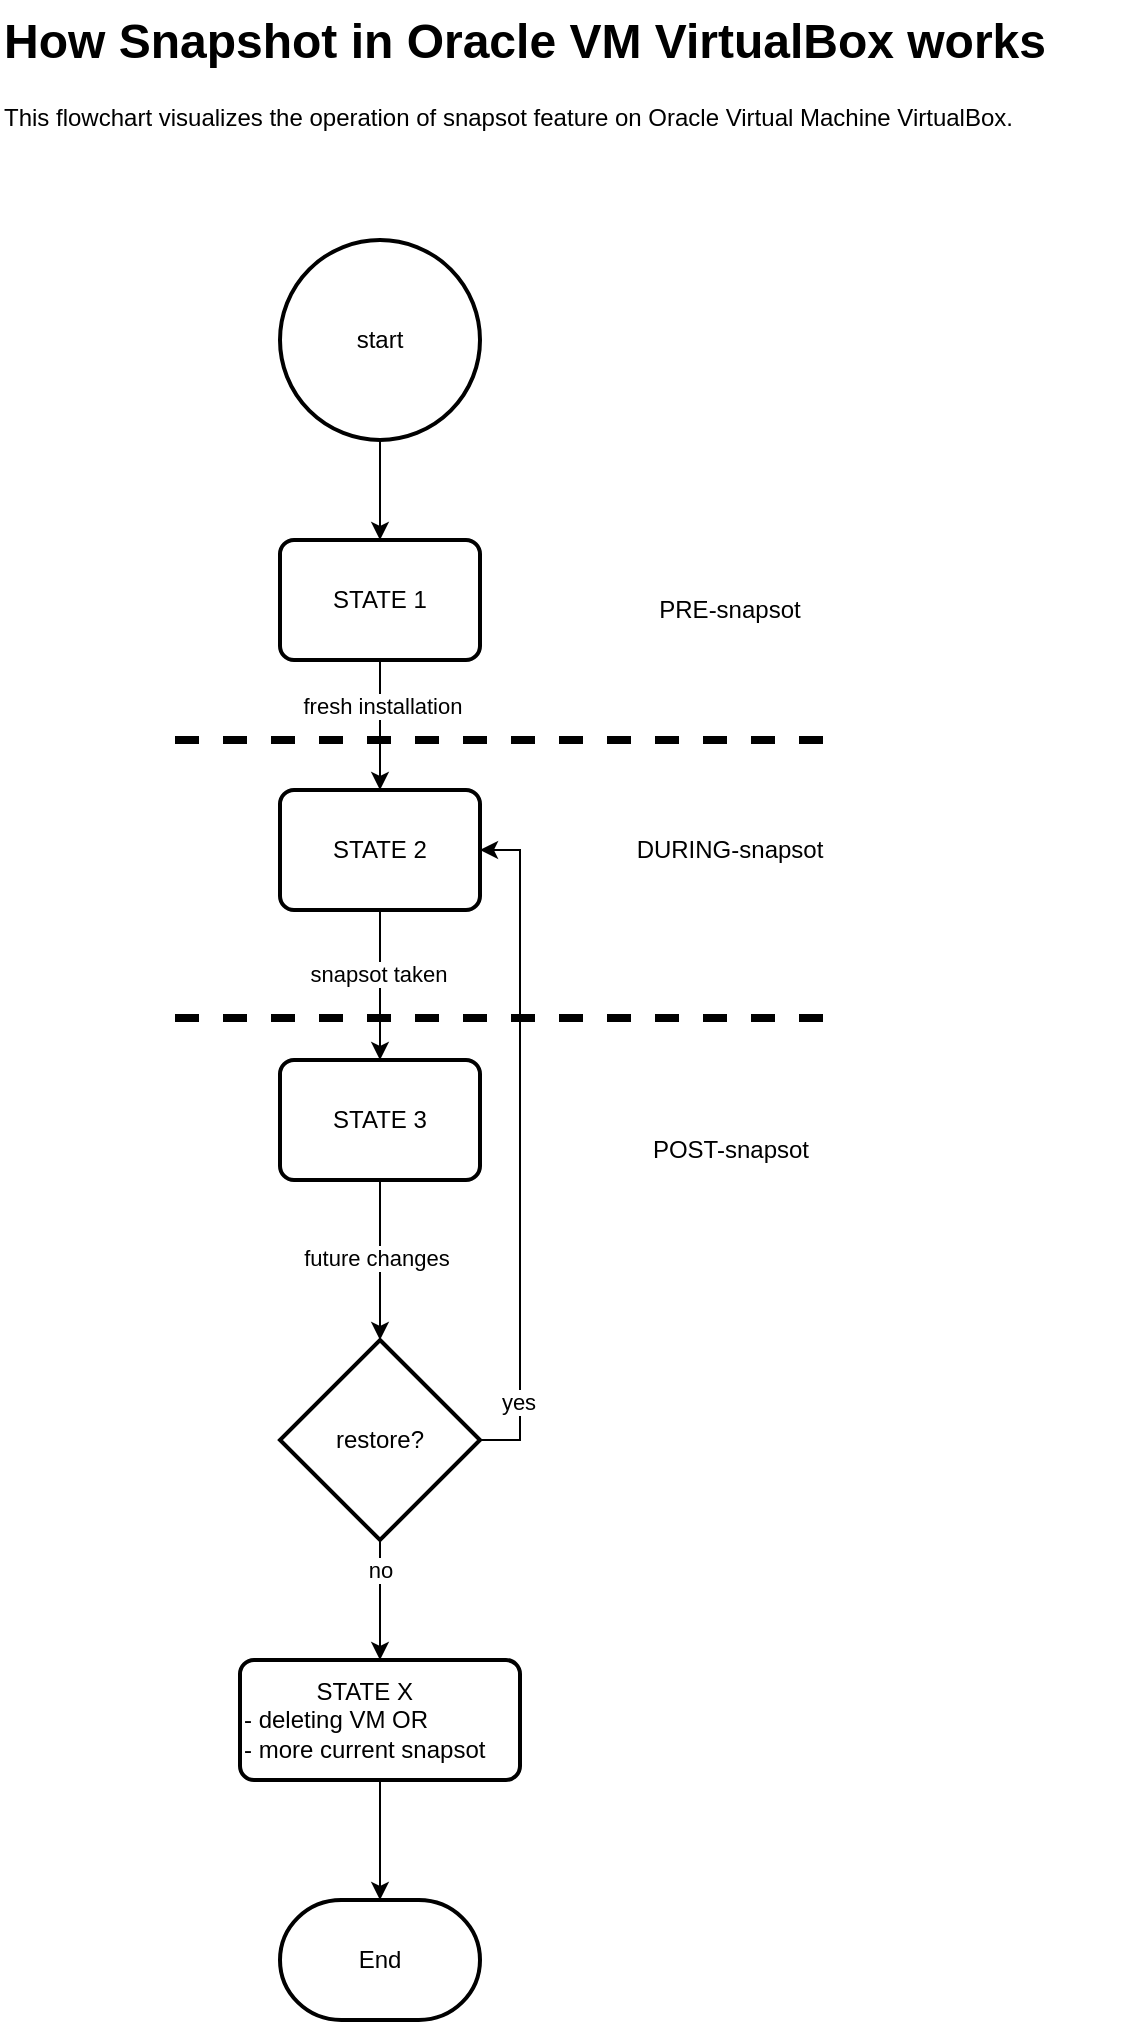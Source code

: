 <mxfile version="26.1.0" pages="2">
  <diagram name="Oracle VirtualBox snapshot" id="Rl22nojB6Xttbjnxy_bW">
    <mxGraphModel dx="931" dy="609" grid="1" gridSize="10" guides="1" tooltips="1" connect="1" arrows="1" fold="1" page="1" pageScale="1" pageWidth="850" pageHeight="1100" math="0" shadow="0">
      <root>
        <mxCell id="0" />
        <mxCell id="1" parent="0" />
        <mxCell id="eUQJTLkNMrvtOKzA322Z-4" style="edgeStyle=orthogonalEdgeStyle;rounded=0;orthogonalLoop=1;jettySize=auto;html=1;exitX=0.5;exitY=1;exitDx=0;exitDy=0;entryX=0.5;entryY=0;entryDx=0;entryDy=0;" edge="1" parent="1" source="eUQJTLkNMrvtOKzA322Z-1" target="eUQJTLkNMrvtOKzA322Z-3">
          <mxGeometry relative="1" as="geometry" />
        </mxCell>
        <mxCell id="eUQJTLkNMrvtOKzA322Z-13" value="snapsot taken" style="edgeLabel;html=1;align=center;verticalAlign=middle;resizable=0;points=[];" vertex="1" connectable="0" parent="eUQJTLkNMrvtOKzA322Z-4">
          <mxGeometry x="-0.16" y="-1" relative="1" as="geometry">
            <mxPoint as="offset" />
          </mxGeometry>
        </mxCell>
        <mxCell id="eUQJTLkNMrvtOKzA322Z-1" value="STATE 2" style="rounded=1;whiteSpace=wrap;html=1;absoluteArcSize=1;arcSize=14;strokeWidth=2;" vertex="1" parent="1">
          <mxGeometry x="180" y="435" width="100" height="60" as="geometry" />
        </mxCell>
        <mxCell id="eUQJTLkNMrvtOKzA322Z-3" value="STATE 3" style="rounded=1;whiteSpace=wrap;html=1;absoluteArcSize=1;arcSize=14;strokeWidth=2;" vertex="1" parent="1">
          <mxGeometry x="180" y="570" width="100" height="60" as="geometry" />
        </mxCell>
        <mxCell id="eUQJTLkNMrvtOKzA322Z-20" style="edgeStyle=orthogonalEdgeStyle;rounded=0;orthogonalLoop=1;jettySize=auto;html=1;exitX=1;exitY=0.5;exitDx=0;exitDy=0;exitPerimeter=0;entryX=1;entryY=0.5;entryDx=0;entryDy=0;" edge="1" parent="1" source="eUQJTLkNMrvtOKzA322Z-5" target="eUQJTLkNMrvtOKzA322Z-1">
          <mxGeometry relative="1" as="geometry" />
        </mxCell>
        <mxCell id="eUQJTLkNMrvtOKzA322Z-21" value="yes" style="edgeLabel;html=1;align=center;verticalAlign=middle;resizable=0;points=[];" vertex="1" connectable="0" parent="eUQJTLkNMrvtOKzA322Z-20">
          <mxGeometry x="-0.764" y="1" relative="1" as="geometry">
            <mxPoint as="offset" />
          </mxGeometry>
        </mxCell>
        <mxCell id="eUQJTLkNMrvtOKzA322Z-25" style="edgeStyle=orthogonalEdgeStyle;rounded=0;orthogonalLoop=1;jettySize=auto;html=1;exitX=0.5;exitY=1;exitDx=0;exitDy=0;exitPerimeter=0;entryX=0.5;entryY=0;entryDx=0;entryDy=0;" edge="1" parent="1" source="eUQJTLkNMrvtOKzA322Z-5" target="eUQJTLkNMrvtOKzA322Z-24">
          <mxGeometry relative="1" as="geometry" />
        </mxCell>
        <mxCell id="eUQJTLkNMrvtOKzA322Z-26" value="no" style="edgeLabel;html=1;align=center;verticalAlign=middle;resizable=0;points=[];" vertex="1" connectable="0" parent="eUQJTLkNMrvtOKzA322Z-25">
          <mxGeometry x="-0.523" relative="1" as="geometry">
            <mxPoint as="offset" />
          </mxGeometry>
        </mxCell>
        <mxCell id="eUQJTLkNMrvtOKzA322Z-5" value="restore?" style="strokeWidth=2;html=1;shape=mxgraph.flowchart.decision;whiteSpace=wrap;" vertex="1" parent="1">
          <mxGeometry x="180" y="710" width="100" height="100" as="geometry" />
        </mxCell>
        <mxCell id="eUQJTLkNMrvtOKzA322Z-6" style="edgeStyle=orthogonalEdgeStyle;rounded=0;orthogonalLoop=1;jettySize=auto;html=1;exitX=0.5;exitY=1;exitDx=0;exitDy=0;entryX=0.5;entryY=0;entryDx=0;entryDy=0;entryPerimeter=0;" edge="1" parent="1" source="eUQJTLkNMrvtOKzA322Z-3" target="eUQJTLkNMrvtOKzA322Z-5">
          <mxGeometry relative="1" as="geometry" />
        </mxCell>
        <mxCell id="eUQJTLkNMrvtOKzA322Z-14" value="future changes" style="edgeLabel;html=1;align=center;verticalAlign=middle;resizable=0;points=[];" vertex="1" connectable="0" parent="eUQJTLkNMrvtOKzA322Z-6">
          <mxGeometry x="-0.02" y="-2" relative="1" as="geometry">
            <mxPoint as="offset" />
          </mxGeometry>
        </mxCell>
        <mxCell id="eUQJTLkNMrvtOKzA322Z-9" value="" style="endArrow=none;dashed=1;html=1;rounded=0;strokeWidth=4;" edge="1" parent="1">
          <mxGeometry width="50" height="50" relative="1" as="geometry">
            <mxPoint x="127.5" y="410" as="sourcePoint" />
            <mxPoint x="457.5" y="410" as="targetPoint" />
          </mxGeometry>
        </mxCell>
        <mxCell id="eUQJTLkNMrvtOKzA322Z-11" style="edgeStyle=orthogonalEdgeStyle;rounded=0;orthogonalLoop=1;jettySize=auto;html=1;exitX=0.5;exitY=1;exitDx=0;exitDy=0;entryX=0.5;entryY=0;entryDx=0;entryDy=0;" edge="1" parent="1" source="eUQJTLkNMrvtOKzA322Z-10" target="eUQJTLkNMrvtOKzA322Z-1">
          <mxGeometry relative="1" as="geometry" />
        </mxCell>
        <mxCell id="eUQJTLkNMrvtOKzA322Z-12" value="fresh installation" style="edgeLabel;html=1;align=center;verticalAlign=middle;resizable=0;points=[];" vertex="1" connectable="0" parent="eUQJTLkNMrvtOKzA322Z-11">
          <mxGeometry x="-0.3" y="1" relative="1" as="geometry">
            <mxPoint as="offset" />
          </mxGeometry>
        </mxCell>
        <mxCell id="eUQJTLkNMrvtOKzA322Z-10" value="STATE 1" style="rounded=1;whiteSpace=wrap;html=1;absoluteArcSize=1;arcSize=14;strokeWidth=2;" vertex="1" parent="1">
          <mxGeometry x="180" y="310" width="100" height="60" as="geometry" />
        </mxCell>
        <mxCell id="eUQJTLkNMrvtOKzA322Z-15" value="" style="endArrow=none;dashed=1;html=1;rounded=0;strokeWidth=4;" edge="1" parent="1">
          <mxGeometry width="50" height="50" relative="1" as="geometry">
            <mxPoint x="127.5" y="549" as="sourcePoint" />
            <mxPoint x="457.5" y="549" as="targetPoint" />
          </mxGeometry>
        </mxCell>
        <mxCell id="eUQJTLkNMrvtOKzA322Z-17" value="PRE-snapsot" style="text;html=1;align=center;verticalAlign=middle;whiteSpace=wrap;rounded=0;" vertex="1" parent="1">
          <mxGeometry x="365" y="330" width="80" height="30" as="geometry" />
        </mxCell>
        <mxCell id="eUQJTLkNMrvtOKzA322Z-18" value="DURING-snapsot" style="text;html=1;align=center;verticalAlign=middle;whiteSpace=wrap;rounded=0;" vertex="1" parent="1">
          <mxGeometry x="350" y="450" width="110" height="30" as="geometry" />
        </mxCell>
        <mxCell id="eUQJTLkNMrvtOKzA322Z-19" value="POST-snapsot" style="text;html=1;align=center;verticalAlign=middle;whiteSpace=wrap;rounded=0;" vertex="1" parent="1">
          <mxGeometry x="352.5" y="600" width="105" height="30" as="geometry" />
        </mxCell>
        <mxCell id="eUQJTLkNMrvtOKzA322Z-24" value="&lt;div style=&quot;text-align: center;&quot;&gt;&lt;span style=&quot;background-color: transparent; color: light-dark(rgb(0, 0, 0), rgb(255, 255, 255));&quot;&gt;STATE X&lt;/span&gt;&lt;/div&gt;&lt;div&gt;- deleting VM OR&lt;/div&gt;&lt;div&gt;- more current snapsot&lt;/div&gt;" style="rounded=1;whiteSpace=wrap;html=1;absoluteArcSize=1;arcSize=14;strokeWidth=2;align=left;" vertex="1" parent="1">
          <mxGeometry x="160" y="870" width="140" height="60" as="geometry" />
        </mxCell>
        <mxCell id="eUQJTLkNMrvtOKzA322Z-28" value="End" style="strokeWidth=2;html=1;shape=mxgraph.flowchart.terminator;whiteSpace=wrap;" vertex="1" parent="1">
          <mxGeometry x="180" y="990" width="100" height="60" as="geometry" />
        </mxCell>
        <mxCell id="eUQJTLkNMrvtOKzA322Z-29" style="edgeStyle=orthogonalEdgeStyle;rounded=0;orthogonalLoop=1;jettySize=auto;html=1;exitX=0.5;exitY=1;exitDx=0;exitDy=0;entryX=0.5;entryY=0;entryDx=0;entryDy=0;entryPerimeter=0;" edge="1" parent="1" source="eUQJTLkNMrvtOKzA322Z-24" target="eUQJTLkNMrvtOKzA322Z-28">
          <mxGeometry relative="1" as="geometry" />
        </mxCell>
        <mxCell id="eUQJTLkNMrvtOKzA322Z-33" style="edgeStyle=orthogonalEdgeStyle;rounded=0;orthogonalLoop=1;jettySize=auto;html=1;exitX=0.5;exitY=1;exitDx=0;exitDy=0;exitPerimeter=0;entryX=0.5;entryY=0;entryDx=0;entryDy=0;" edge="1" parent="1" source="eUQJTLkNMrvtOKzA322Z-32" target="eUQJTLkNMrvtOKzA322Z-10">
          <mxGeometry relative="1" as="geometry" />
        </mxCell>
        <mxCell id="eUQJTLkNMrvtOKzA322Z-32" value="start" style="strokeWidth=2;html=1;shape=mxgraph.flowchart.start_2;whiteSpace=wrap;" vertex="1" parent="1">
          <mxGeometry x="180" y="160" width="100" height="100" as="geometry" />
        </mxCell>
        <mxCell id="eUQJTLkNMrvtOKzA322Z-34" value="&lt;h1 style=&quot;margin-top: 0px;&quot;&gt;How Snapshot in Oracle VM VirtualBox works&lt;/h1&gt;&lt;p&gt;This flowchart visualizes the operation of snapsot feature on Oracle Virtual Machine VirtualBox.&lt;/p&gt;" style="text;html=1;whiteSpace=wrap;overflow=hidden;rounded=0;" vertex="1" parent="1">
          <mxGeometry x="40" y="40" width="560" height="120" as="geometry" />
        </mxCell>
      </root>
    </mxGraphModel>
  </diagram>
  <diagram id="ZqgumgO5FEsu6kO9VH2V" name="MTI Doppler">
    <mxGraphModel dx="1113" dy="691" grid="1" gridSize="10" guides="1" tooltips="1" connect="1" arrows="1" fold="1" page="1" pageScale="1" pageWidth="1169" pageHeight="827" math="0" shadow="0">
      <root>
        <mxCell id="0" />
        <mxCell id="1" parent="0" />
        <mxCell id="e6REnJBTHGOFhiStDokc-2" value="Doppler Radar" style="rounded=0;whiteSpace=wrap;html=1;fontFamily=Times New Roman;fontSize=20;" vertex="1" parent="1">
          <mxGeometry x="40" y="240" width="120" height="60" as="geometry" />
        </mxCell>
        <mxCell id="e6REnJBTHGOFhiStDokc-3" value="" style="fontColor=#0066CC;verticalAlign=top;verticalLabelPosition=bottom;labelPosition=center;align=center;html=1;outlineConnect=0;fillColor=#CCCCCC;strokeColor=#6881B3;gradientColor=none;gradientDirection=north;strokeWidth=2;shape=mxgraph.networks.satellite_dish;" vertex="1" parent="1">
          <mxGeometry x="120" y="140" width="90" height="100" as="geometry" />
        </mxCell>
        <mxCell id="e6REnJBTHGOFhiStDokc-5" value="" style="shape=mxgraph.signs.transportation.airplane_1;html=1;pointerEvents=1;fillColor=#000000;strokeColor=none;verticalLabelPosition=bottom;verticalAlign=top;align=center;sketch=0;" vertex="1" parent="1">
          <mxGeometry x="650" y="65" width="99" height="35" as="geometry" />
        </mxCell>
        <mxCell id="e6REnJBTHGOFhiStDokc-6" value="" style="shape=mxgraph.signs.transportation.airplane_1;html=1;pointerEvents=1;fillColor=#000000;strokeColor=none;verticalLabelPosition=bottom;verticalAlign=top;align=center;sketch=0;" vertex="1" parent="1">
          <mxGeometry x="650" y="140" width="99" height="35" as="geometry" />
        </mxCell>
        <mxCell id="e6REnJBTHGOFhiStDokc-8" value="" style="endArrow=classic;html=1;rounded=0;entryX=0.08;entryY=0.9;entryDx=0;entryDy=0;entryPerimeter=0;exitX=0.91;exitY=0.09;exitDx=0;exitDy=0;exitPerimeter=0;strokeWidth=3;" edge="1" parent="1" source="e6REnJBTHGOFhiStDokc-3" target="e6REnJBTHGOFhiStDokc-5">
          <mxGeometry width="50" height="50" relative="1" as="geometry">
            <mxPoint x="220" y="180" as="sourcePoint" />
            <mxPoint x="300" y="120" as="targetPoint" />
          </mxGeometry>
        </mxCell>
        <mxCell id="e6REnJBTHGOFhiStDokc-9" value="" style="endArrow=classic;html=1;rounded=0;exitX=0.08;exitY=0.9;exitDx=0;exitDy=0;exitPerimeter=0;strokeWidth=3;" edge="1" parent="1" source="e6REnJBTHGOFhiStDokc-6" target="e6REnJBTHGOFhiStDokc-3">
          <mxGeometry width="50" height="50" relative="1" as="geometry">
            <mxPoint x="540" y="270" as="sourcePoint" />
            <mxPoint x="590" y="220" as="targetPoint" />
          </mxGeometry>
        </mxCell>
        <mxCell id="e6REnJBTHGOFhiStDokc-10" value="" style="endArrow=classic;html=1;rounded=0;strokeWidth=2;" edge="1" parent="1">
          <mxGeometry width="50" height="50" relative="1" as="geometry">
            <mxPoint x="770" y="90" as="sourcePoint" />
            <mxPoint x="910" y="90" as="targetPoint" />
          </mxGeometry>
        </mxCell>
        <mxCell id="e6REnJBTHGOFhiStDokc-11" value="&lt;font face=&quot;Times New Roman&quot;&gt;&lt;span style=&quot;font-size: 20px;&quot;&gt;Velocity&lt;/span&gt;&lt;/font&gt;" style="text;html=1;align=center;verticalAlign=middle;whiteSpace=wrap;rounded=0;" vertex="1" parent="1">
          <mxGeometry x="790" y="60" width="80" height="30" as="geometry" />
        </mxCell>
        <mxCell id="e6REnJBTHGOFhiStDokc-12" value="&lt;font face=&quot;Times New Roman&quot;&gt;&lt;span style=&quot;font-size: 20px;&quot;&gt;Velocity&lt;/span&gt;&lt;/font&gt;" style="text;html=1;align=center;verticalAlign=middle;whiteSpace=wrap;rounded=0;" vertex="1" parent="1">
          <mxGeometry x="320" y="90" width="80" height="30" as="geometry" />
        </mxCell>
        <mxCell id="e6REnJBTHGOFhiStDokc-15" value="" style="shape=image;verticalLabelPosition=bottom;labelBackgroundColor=default;verticalAlign=top;aspect=fixed;imageAspect=0;image=https://i.ytimg.com/vi/6Y2pBHZD0sE/mqdefault.jpg;" vertex="1" parent="1">
          <mxGeometry x="346.67" y="230" width="426.67" height="240" as="geometry" />
        </mxCell>
      </root>
    </mxGraphModel>
  </diagram>
</mxfile>
